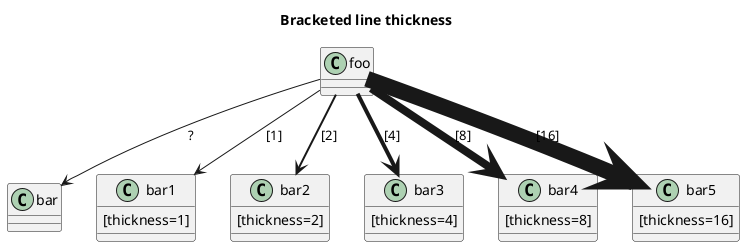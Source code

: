 @startuml
title Bracketed line thickness
class foo
class bar
bar1 : [thickness=1]
bar2 : [thickness=2]
bar3 : [thickness=4]
bar4 : [thickness=8]
bar5 : [thickness=16]

foo --> bar                : ?
foo -[thickness=1]-> bar1  : [1]
foo -[thickness=2]-> bar2  : [2]
foo -[thickness=4]-> bar3  : [4]
foo -[thickness=8]-> bar4  : [8]
foo -[thickness=16]-> bar5 : [16]
@enduml